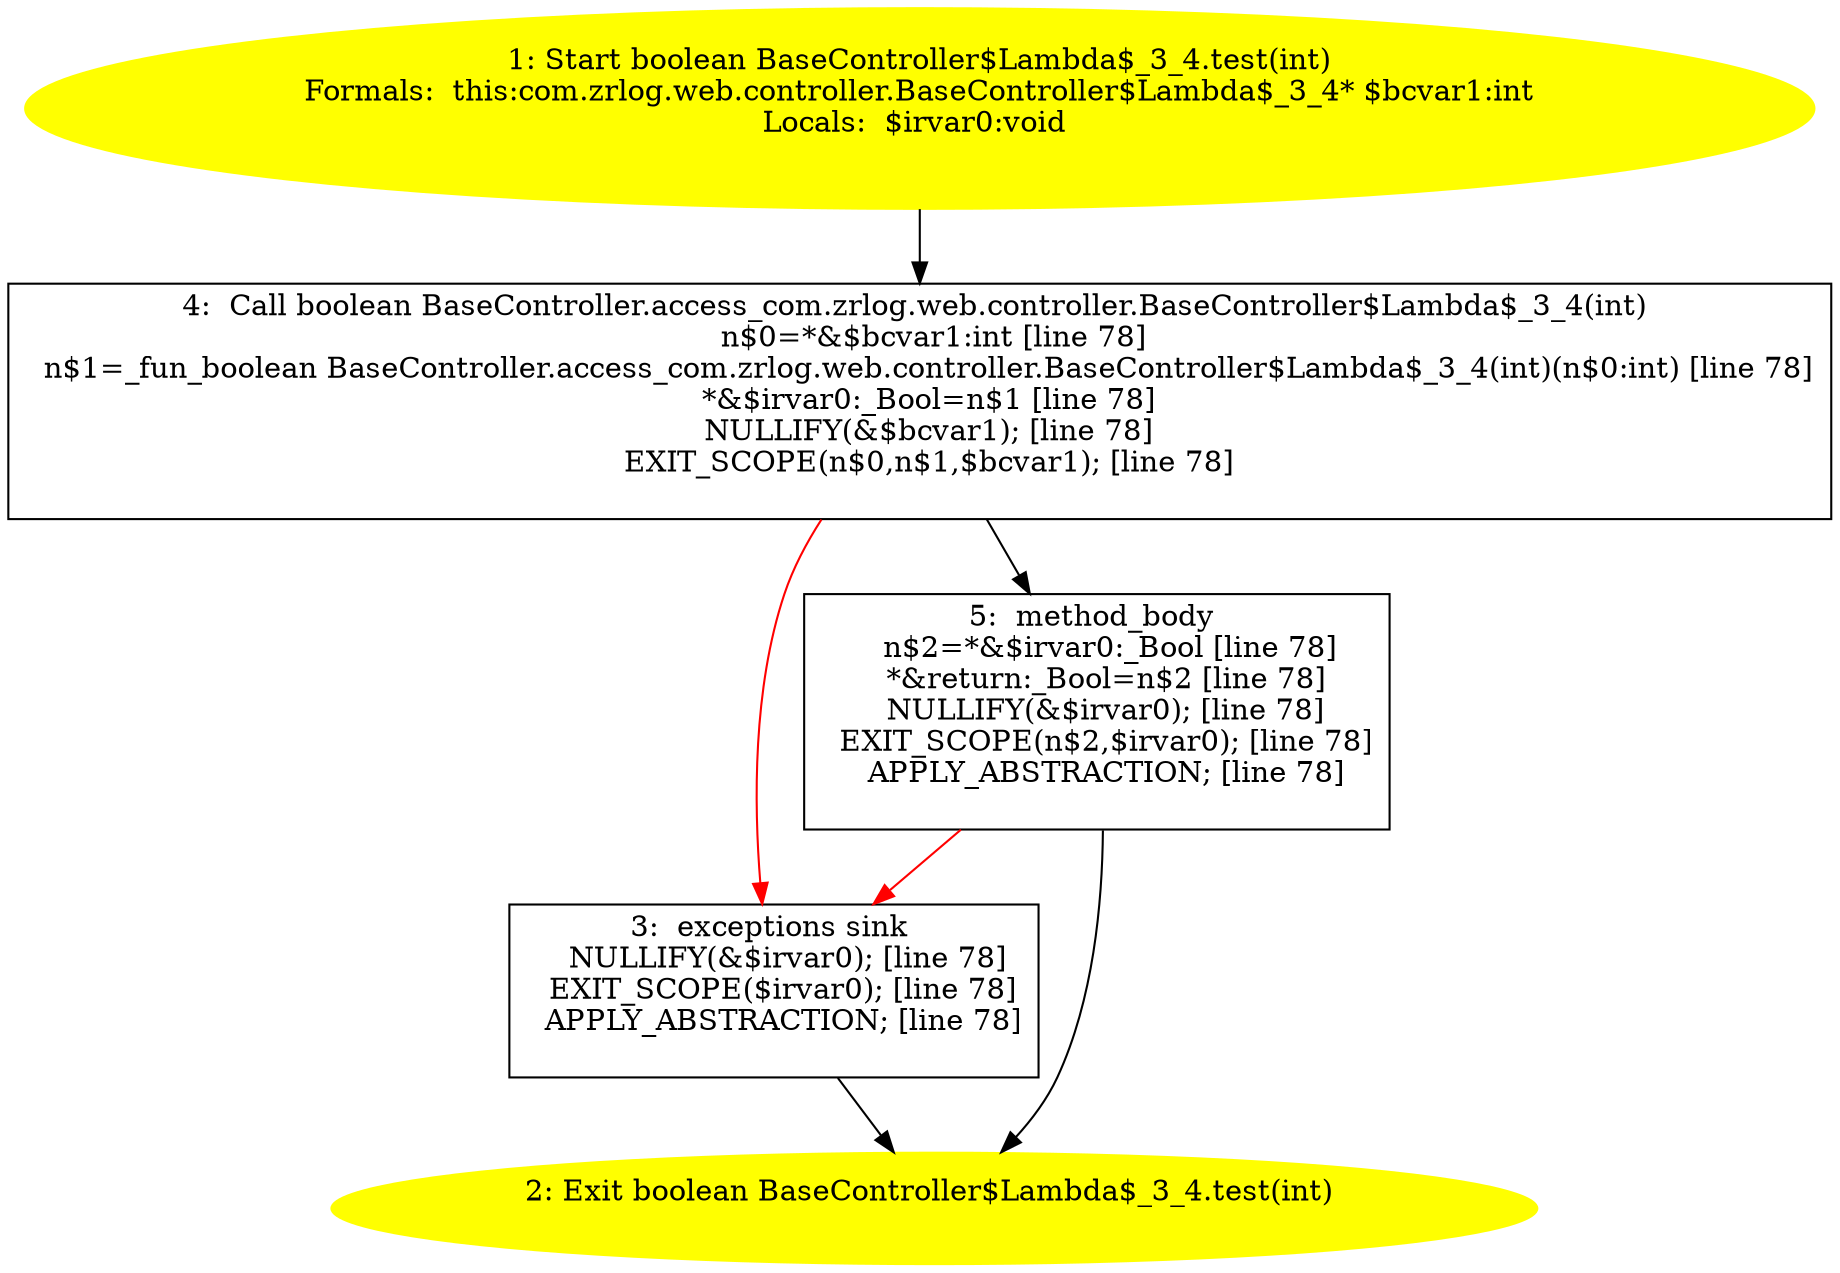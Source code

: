 /* @generated */
digraph cfg {
"com.zrlog.web.controller.BaseController$Lambda$_3_4.test(int):boolean.d21729ed2bbae5519ba07a5c6f70d384_1" [label="1: Start boolean BaseController$Lambda$_3_4.test(int)\nFormals:  this:com.zrlog.web.controller.BaseController$Lambda$_3_4* $bcvar1:int\nLocals:  $irvar0:void \n  " color=yellow style=filled]
	

	 "com.zrlog.web.controller.BaseController$Lambda$_3_4.test(int):boolean.d21729ed2bbae5519ba07a5c6f70d384_1" -> "com.zrlog.web.controller.BaseController$Lambda$_3_4.test(int):boolean.d21729ed2bbae5519ba07a5c6f70d384_4" ;
"com.zrlog.web.controller.BaseController$Lambda$_3_4.test(int):boolean.d21729ed2bbae5519ba07a5c6f70d384_2" [label="2: Exit boolean BaseController$Lambda$_3_4.test(int) \n  " color=yellow style=filled]
	

"com.zrlog.web.controller.BaseController$Lambda$_3_4.test(int):boolean.d21729ed2bbae5519ba07a5c6f70d384_3" [label="3:  exceptions sink \n   NULLIFY(&$irvar0); [line 78]\n  EXIT_SCOPE($irvar0); [line 78]\n  APPLY_ABSTRACTION; [line 78]\n " shape="box"]
	

	 "com.zrlog.web.controller.BaseController$Lambda$_3_4.test(int):boolean.d21729ed2bbae5519ba07a5c6f70d384_3" -> "com.zrlog.web.controller.BaseController$Lambda$_3_4.test(int):boolean.d21729ed2bbae5519ba07a5c6f70d384_2" ;
"com.zrlog.web.controller.BaseController$Lambda$_3_4.test(int):boolean.d21729ed2bbae5519ba07a5c6f70d384_4" [label="4:  Call boolean BaseController.access_com.zrlog.web.controller.BaseController$Lambda$_3_4(int) \n   n$0=*&$bcvar1:int [line 78]\n  n$1=_fun_boolean BaseController.access_com.zrlog.web.controller.BaseController$Lambda$_3_4(int)(n$0:int) [line 78]\n  *&$irvar0:_Bool=n$1 [line 78]\n  NULLIFY(&$bcvar1); [line 78]\n  EXIT_SCOPE(n$0,n$1,$bcvar1); [line 78]\n " shape="box"]
	

	 "com.zrlog.web.controller.BaseController$Lambda$_3_4.test(int):boolean.d21729ed2bbae5519ba07a5c6f70d384_4" -> "com.zrlog.web.controller.BaseController$Lambda$_3_4.test(int):boolean.d21729ed2bbae5519ba07a5c6f70d384_5" ;
	 "com.zrlog.web.controller.BaseController$Lambda$_3_4.test(int):boolean.d21729ed2bbae5519ba07a5c6f70d384_4" -> "com.zrlog.web.controller.BaseController$Lambda$_3_4.test(int):boolean.d21729ed2bbae5519ba07a5c6f70d384_3" [color="red" ];
"com.zrlog.web.controller.BaseController$Lambda$_3_4.test(int):boolean.d21729ed2bbae5519ba07a5c6f70d384_5" [label="5:  method_body \n   n$2=*&$irvar0:_Bool [line 78]\n  *&return:_Bool=n$2 [line 78]\n  NULLIFY(&$irvar0); [line 78]\n  EXIT_SCOPE(n$2,$irvar0); [line 78]\n  APPLY_ABSTRACTION; [line 78]\n " shape="box"]
	

	 "com.zrlog.web.controller.BaseController$Lambda$_3_4.test(int):boolean.d21729ed2bbae5519ba07a5c6f70d384_5" -> "com.zrlog.web.controller.BaseController$Lambda$_3_4.test(int):boolean.d21729ed2bbae5519ba07a5c6f70d384_2" ;
	 "com.zrlog.web.controller.BaseController$Lambda$_3_4.test(int):boolean.d21729ed2bbae5519ba07a5c6f70d384_5" -> "com.zrlog.web.controller.BaseController$Lambda$_3_4.test(int):boolean.d21729ed2bbae5519ba07a5c6f70d384_3" [color="red" ];
}
